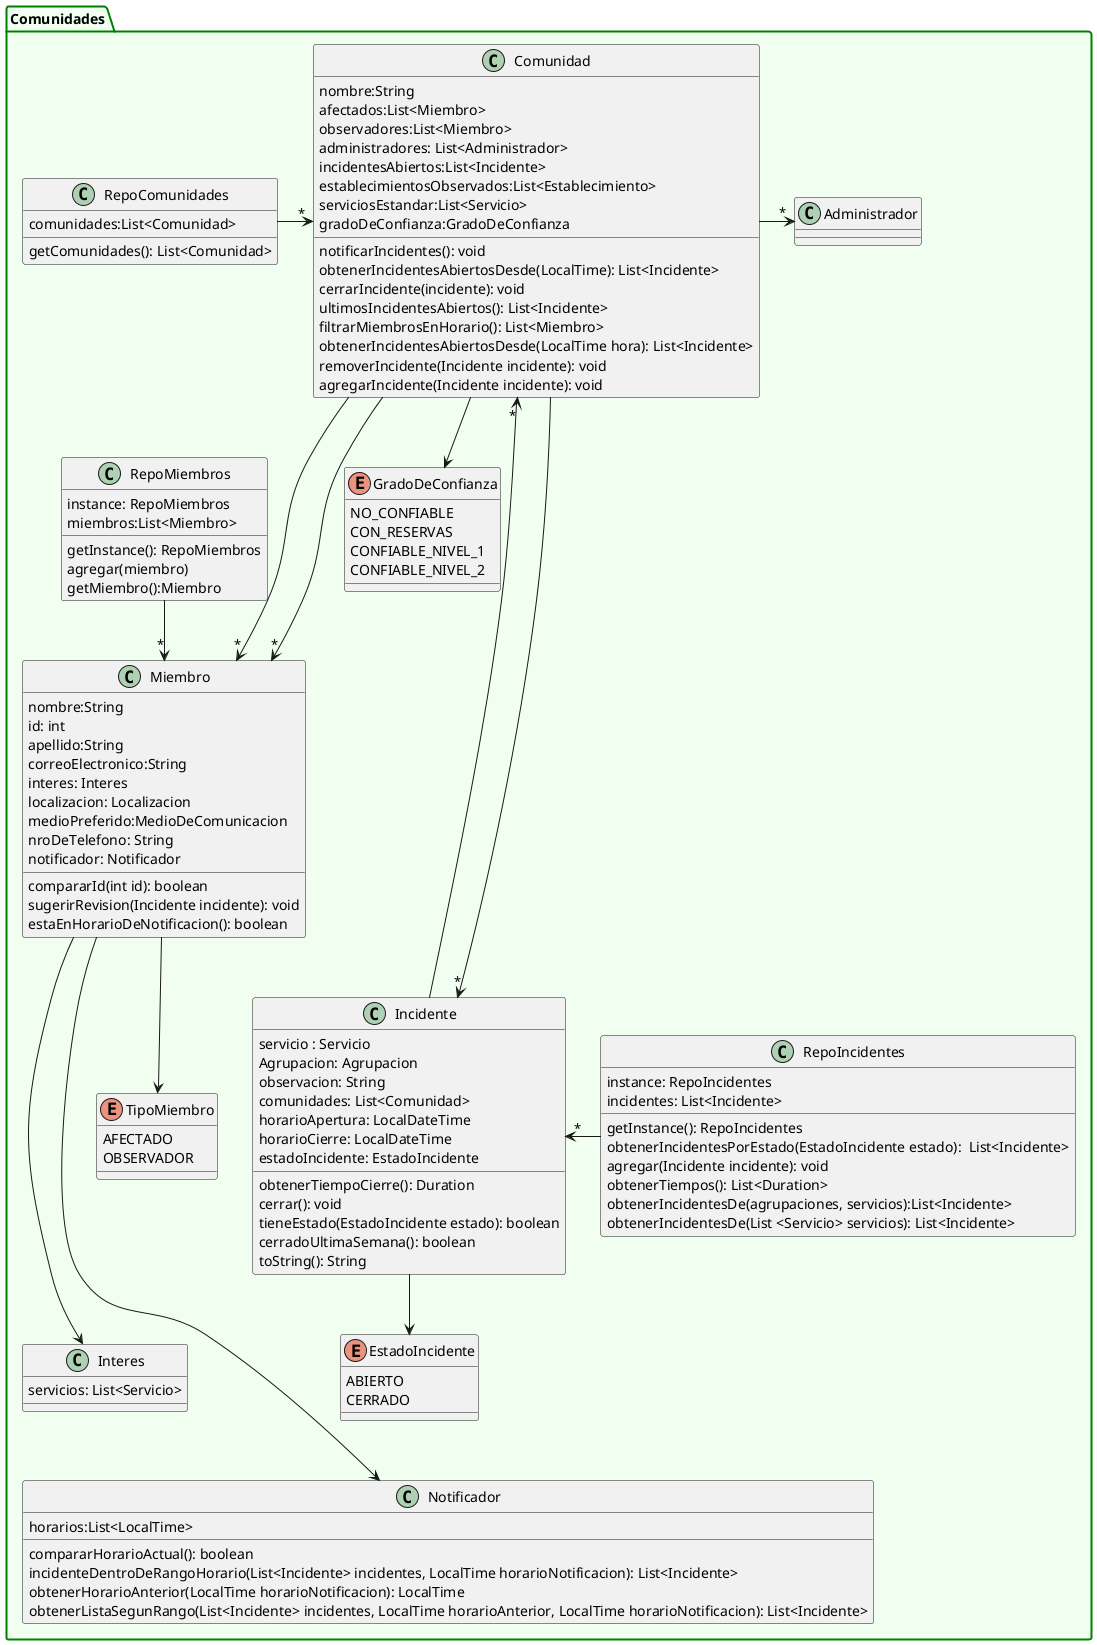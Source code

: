 @startuml
'https://plantuml.com/class-diagram
package Comunidades #back:honeydew;line:Green;line.bold{
    class Comunidad{
        nombre:String
        afectados:List<Miembro>
        observadores:List<Miembro>
        administradores: List<Administrador>
        incidentesAbiertos:List<Incidente>
        establecimientosObservados:List<Establecimiento>
        serviciosEstandar:List<Servicio>
        gradoDeConfianza:GradoDeConfianza

        notificarIncidentes(): void
        obtenerIncidentesAbiertosDesde(LocalTime): List<Incidente>
        cerrarIncidente(incidente): void
        ultimosIncidentesAbiertos(): List<Incidente>
        filtrarMiembrosEnHorario(): List<Miembro>
        obtenerIncidentesAbiertosDesde(LocalTime hora): List<Incidente>
        removerIncidente(Incidente incidente): void
        agregarIncidente(Incidente incidente): void

    }

    class RepoComunidades{
        comunidades:List<Comunidad>

        getComunidades(): List<Comunidad>
    }

    class Notificador {
         horarios:List<LocalTime>

         compararHorarioActual(): boolean
         incidenteDentroDeRangoHorario(List<Incidente> incidentes, LocalTime horarioNotificacion): List<Incidente>
         obtenerHorarioAnterior(LocalTime horarioNotificacion): LocalTime
         obtenerListaSegunRango(List<Incidente> incidentes, LocalTime horarioAnterior, LocalTime horarioNotificacion): List<Incidente>
    }

    class Administrador{
    }

    class Miembro{
        nombre:String
        id: int
        apellido:String
        correoElectronico:String
        interes: Interes
        localizacion: Localizacion
        medioPreferido:MedioDeComunicacion
        nroDeTelefono: String
        notificador: Notificador

        compararId(int id): boolean
        sugerirRevision(Incidente incidente): void
        estaEnHorarioDeNotificacion(): boolean
    }

    enum TipoMiembro{
        AFECTADO
        OBSERVADOR
    }

    class RepoMiembros{
        instance: RepoMiembros
        miembros:List<Miembro>

        getInstance(): RepoMiembros
        agregar(miembro)
        getMiembro():Miembro
    }

    class Interes{
        servicios: List<Servicio>
    }

    class  Incidente{
        servicio : Servicio
        Agrupacion: Agrupacion
        observacion: String
        comunidades: List<Comunidad>
        horarioApertura: LocalDateTime
        horarioCierre: LocalDateTime
        estadoIncidente: EstadoIncidente

        obtenerTiempoCierre(): Duration
        cerrar(): void
        tieneEstado(EstadoIncidente estado): boolean
        cerradoUltimaSemana(): boolean
        toString(): String
    }

    class RepoIncidentes{
        instance: RepoIncidentes
        incidentes: List<Incidente>

        getInstance(): RepoIncidentes
        obtenerIncidentesPorEstado(EstadoIncidente estado):  List<Incidente>
        agregar(Incidente incidente): void
        obtenerTiempos(): List<Duration>
        obtenerIncidentesDe(agrupaciones, servicios):List<Incidente>
        obtenerIncidentesDe(List <Servicio> servicios): List<Incidente>
    }

    enum EstadoIncidente {
        ABIERTO
        CERRADO
    }

    enum GradoDeConfianza {
        NO_CONFIABLE
        CON_RESERVAS
        CONFIABLE_NIVEL_1
        CONFIABLE_NIVEL_2
    }

    Incidente-up-->"*"Comunidad
    Incidente-->EstadoIncidente
    Comunidad--down-->"*"Incidente
    RepoIncidentes--left->"*" Incidente
    RepoMiembros -->"*" Miembro
    Comunidad -down-->"*" Miembro
    Comunidad -down-->"*" Miembro
    RepoComunidades -right->"*" Comunidad
    Miembro-->TipoMiembro
    Miembro--down->Interes
    Miembro--down-->Notificador
    Comunidad-->GradoDeConfianza
    Comunidad --right->"*" Administrador
}


@enduml